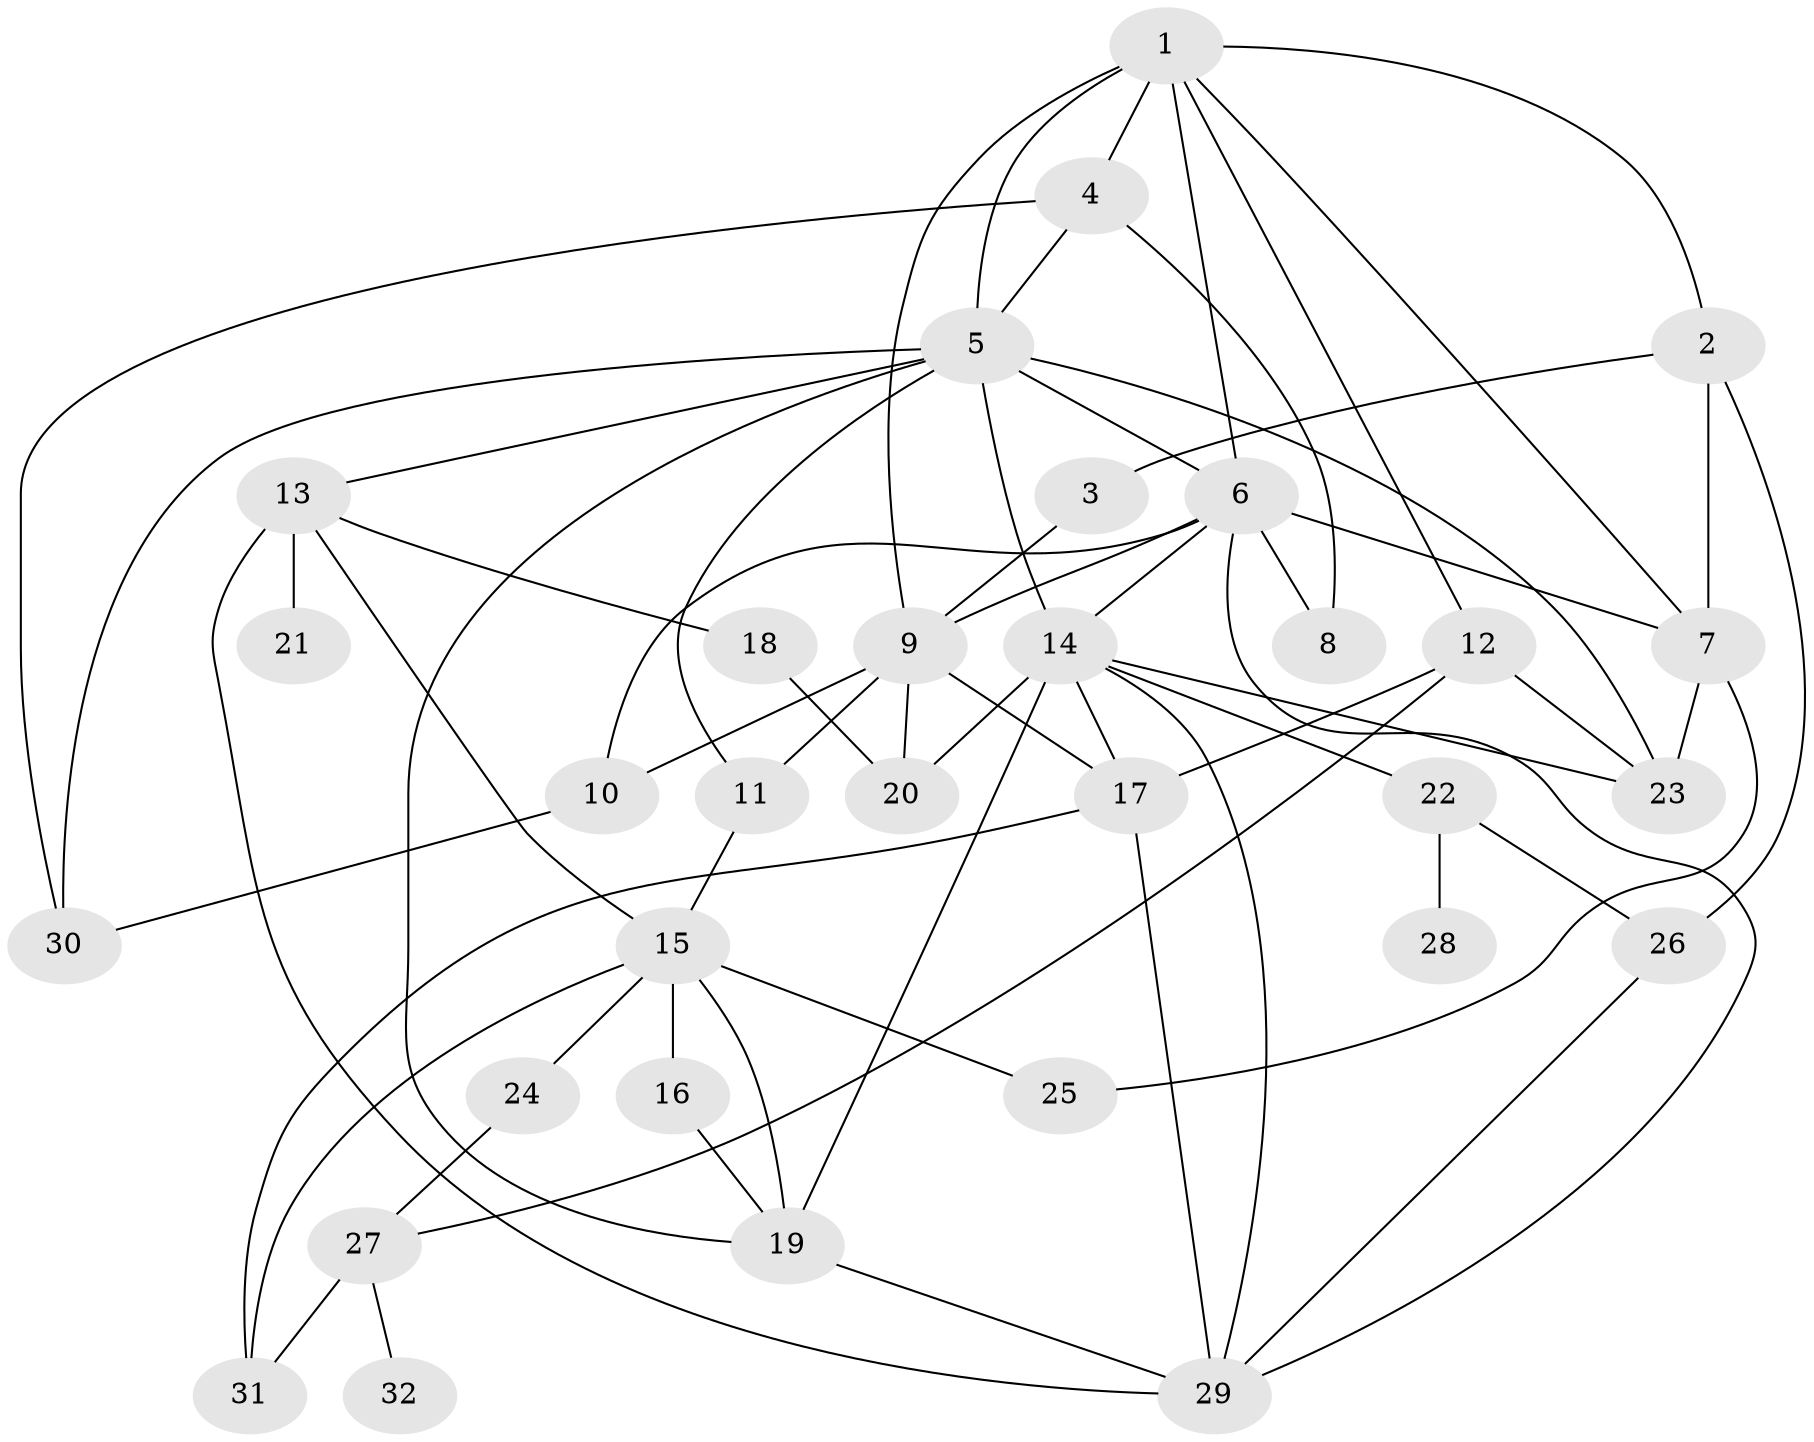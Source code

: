 // original degree distribution, {7: 0.01904761904761905, 5: 0.0761904761904762, 4: 0.05714285714285714, 6: 0.0761904761904762, 2: 0.3047619047619048, 3: 0.21904761904761905, 8: 0.009523809523809525, 1: 0.23809523809523808}
// Generated by graph-tools (version 1.1) at 2025/49/03/04/25 22:49:05]
// undirected, 32 vertices, 64 edges
graph export_dot {
  node [color=gray90,style=filled];
  1;
  2;
  3;
  4;
  5;
  6;
  7;
  8;
  9;
  10;
  11;
  12;
  13;
  14;
  15;
  16;
  17;
  18;
  19;
  20;
  21;
  22;
  23;
  24;
  25;
  26;
  27;
  28;
  29;
  30;
  31;
  32;
  1 -- 2 [weight=1.0];
  1 -- 4 [weight=1.0];
  1 -- 5 [weight=2.0];
  1 -- 6 [weight=1.0];
  1 -- 7 [weight=1.0];
  1 -- 9 [weight=1.0];
  1 -- 12 [weight=1.0];
  2 -- 3 [weight=2.0];
  2 -- 7 [weight=2.0];
  2 -- 26 [weight=1.0];
  3 -- 9 [weight=1.0];
  4 -- 5 [weight=2.0];
  4 -- 8 [weight=1.0];
  4 -- 30 [weight=1.0];
  5 -- 6 [weight=1.0];
  5 -- 11 [weight=1.0];
  5 -- 13 [weight=1.0];
  5 -- 14 [weight=4.0];
  5 -- 19 [weight=1.0];
  5 -- 23 [weight=1.0];
  5 -- 30 [weight=1.0];
  6 -- 7 [weight=1.0];
  6 -- 8 [weight=1.0];
  6 -- 9 [weight=1.0];
  6 -- 10 [weight=1.0];
  6 -- 14 [weight=1.0];
  6 -- 29 [weight=1.0];
  7 -- 23 [weight=1.0];
  7 -- 25 [weight=1.0];
  9 -- 10 [weight=1.0];
  9 -- 11 [weight=4.0];
  9 -- 17 [weight=1.0];
  9 -- 20 [weight=1.0];
  10 -- 30 [weight=1.0];
  11 -- 15 [weight=1.0];
  12 -- 17 [weight=1.0];
  12 -- 23 [weight=2.0];
  12 -- 27 [weight=1.0];
  13 -- 15 [weight=1.0];
  13 -- 18 [weight=1.0];
  13 -- 21 [weight=1.0];
  13 -- 29 [weight=1.0];
  14 -- 17 [weight=1.0];
  14 -- 19 [weight=1.0];
  14 -- 20 [weight=1.0];
  14 -- 22 [weight=1.0];
  14 -- 23 [weight=1.0];
  14 -- 29 [weight=1.0];
  15 -- 16 [weight=1.0];
  15 -- 19 [weight=1.0];
  15 -- 24 [weight=1.0];
  15 -- 25 [weight=1.0];
  15 -- 31 [weight=1.0];
  16 -- 19 [weight=1.0];
  17 -- 29 [weight=1.0];
  17 -- 31 [weight=1.0];
  18 -- 20 [weight=1.0];
  19 -- 29 [weight=1.0];
  22 -- 26 [weight=1.0];
  22 -- 28 [weight=1.0];
  24 -- 27 [weight=1.0];
  26 -- 29 [weight=1.0];
  27 -- 31 [weight=2.0];
  27 -- 32 [weight=1.0];
}
